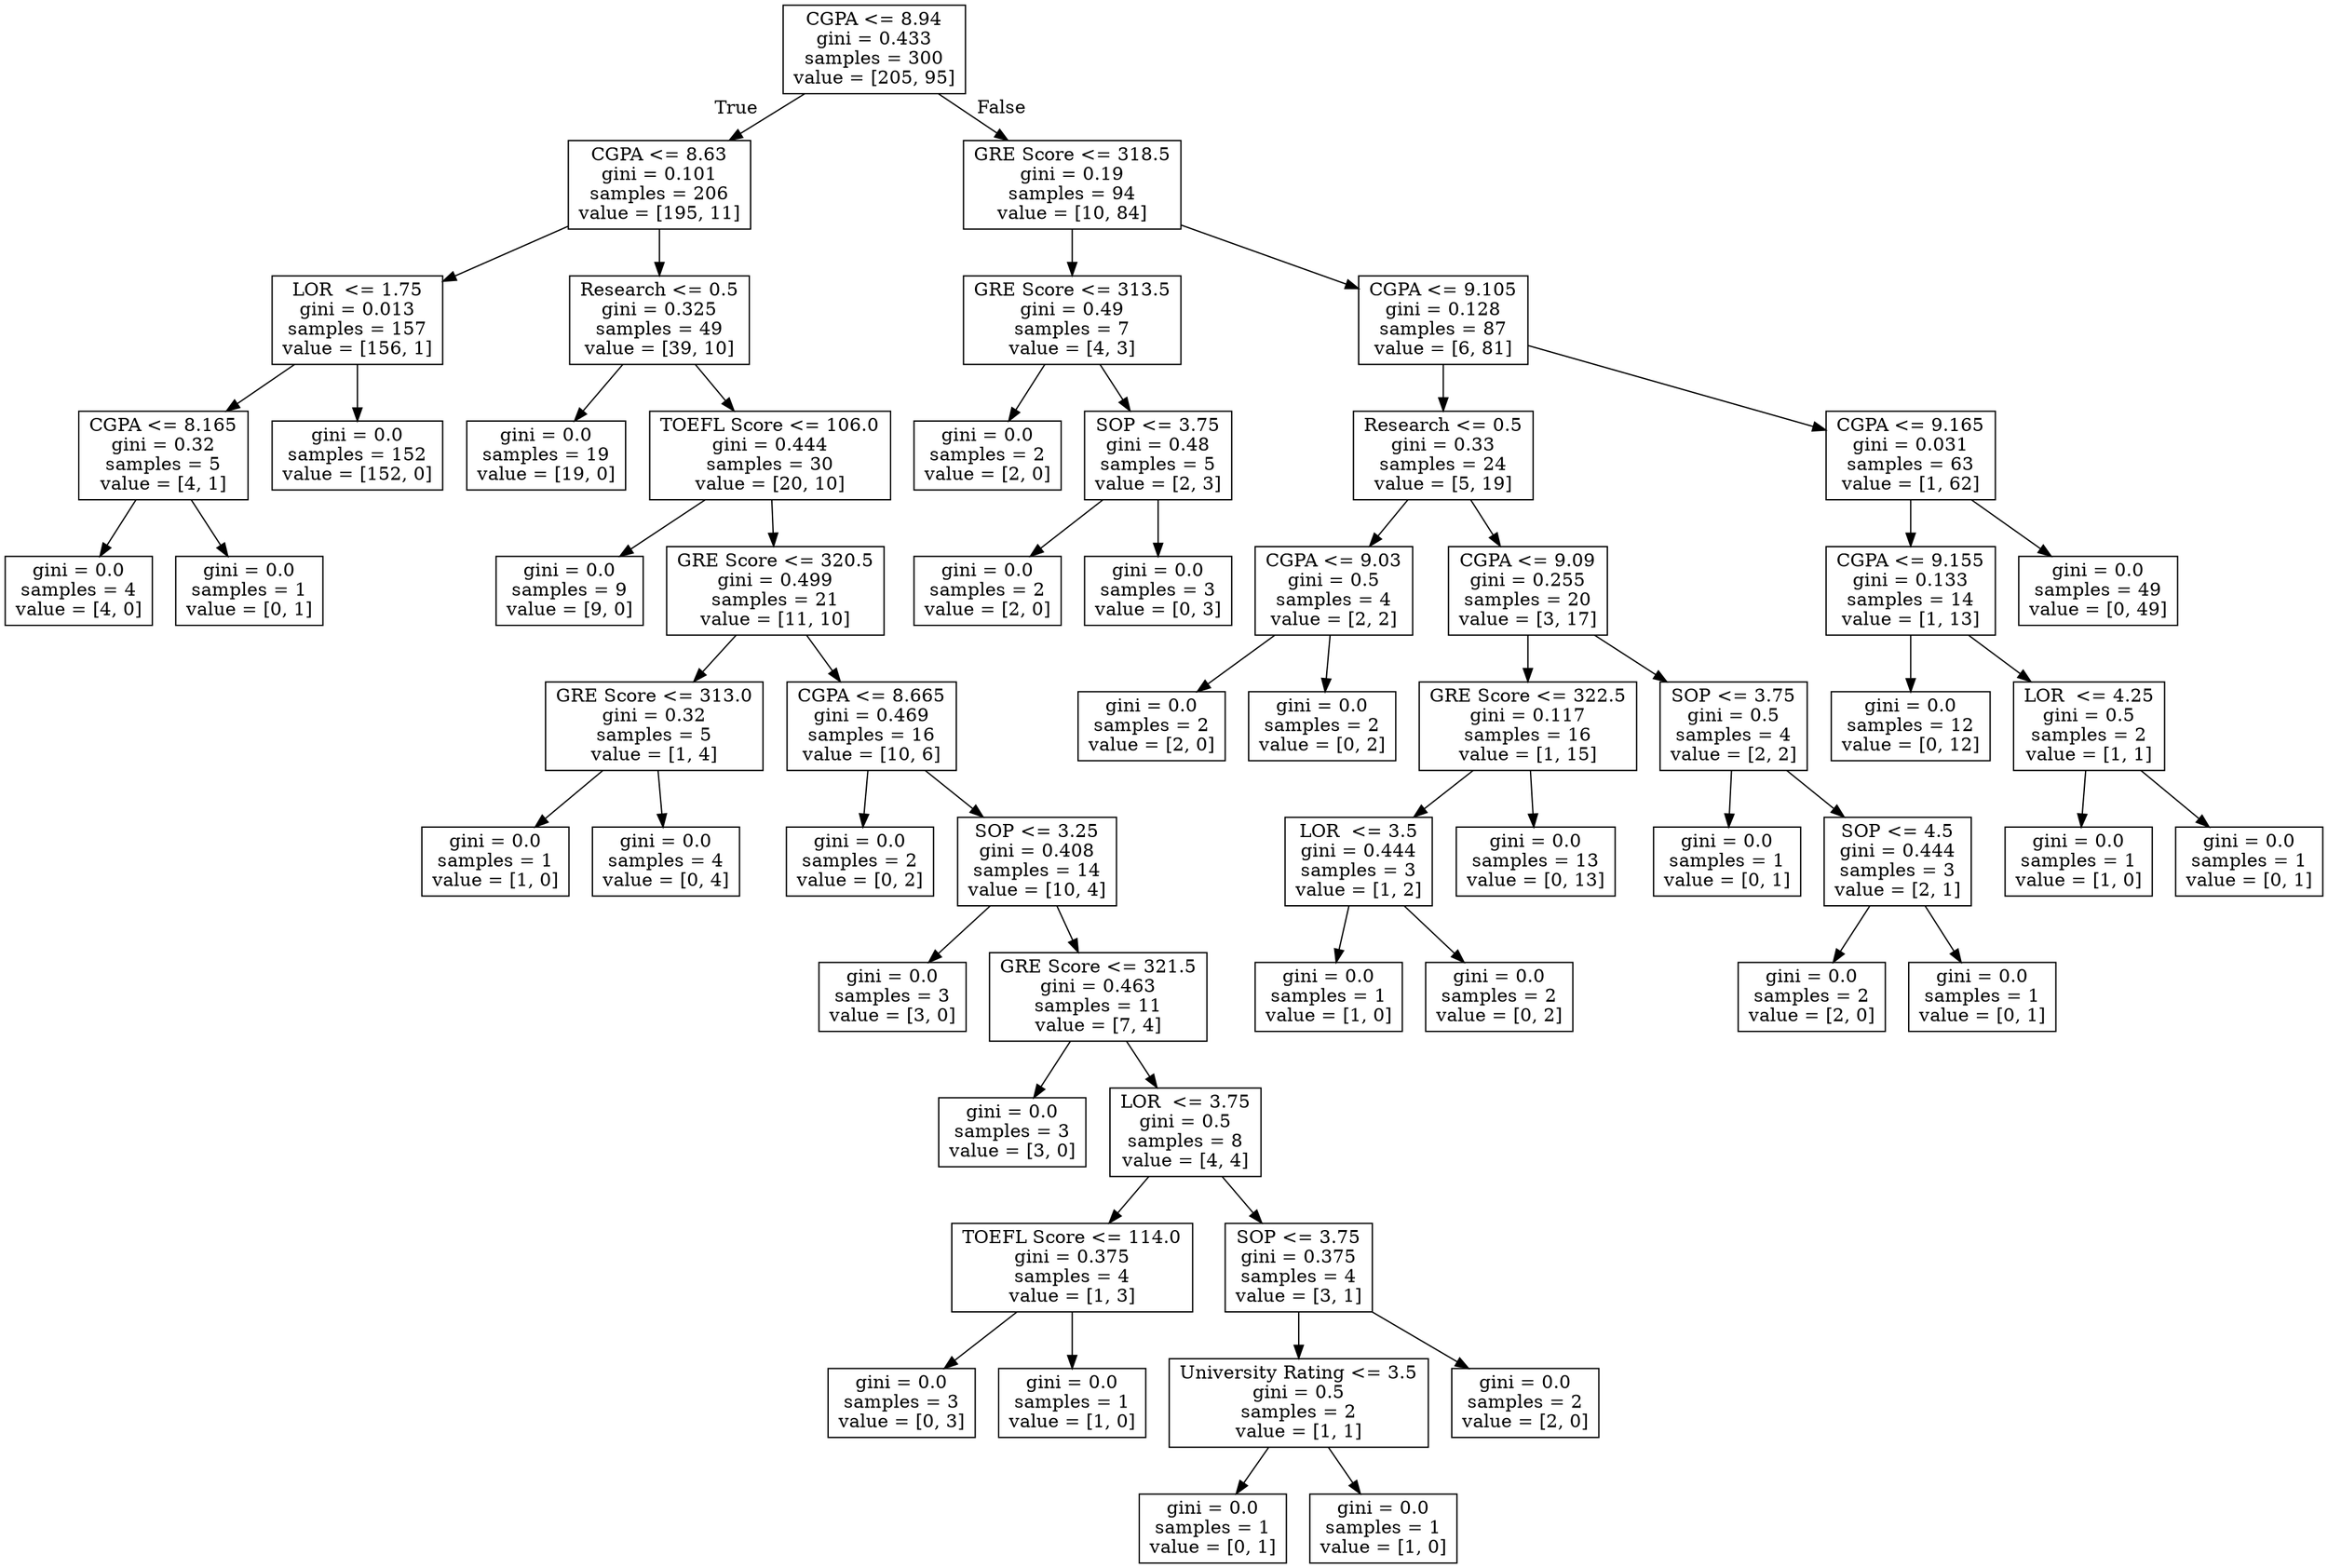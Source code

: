 digraph Tree {
node [shape=box] ;
0 [label="CGPA <= 8.94\ngini = 0.433\nsamples = 300\nvalue = [205, 95]"] ;
1 [label="CGPA <= 8.63\ngini = 0.101\nsamples = 206\nvalue = [195, 11]"] ;
0 -> 1 [labeldistance=2.5, labelangle=45, headlabel="True"] ;
2 [label="LOR  <= 1.75\ngini = 0.013\nsamples = 157\nvalue = [156, 1]"] ;
1 -> 2 ;
3 [label="CGPA <= 8.165\ngini = 0.32\nsamples = 5\nvalue = [4, 1]"] ;
2 -> 3 ;
4 [label="gini = 0.0\nsamples = 4\nvalue = [4, 0]"] ;
3 -> 4 ;
5 [label="gini = 0.0\nsamples = 1\nvalue = [0, 1]"] ;
3 -> 5 ;
6 [label="gini = 0.0\nsamples = 152\nvalue = [152, 0]"] ;
2 -> 6 ;
7 [label="Research <= 0.5\ngini = 0.325\nsamples = 49\nvalue = [39, 10]"] ;
1 -> 7 ;
8 [label="gini = 0.0\nsamples = 19\nvalue = [19, 0]"] ;
7 -> 8 ;
9 [label="TOEFL Score <= 106.0\ngini = 0.444\nsamples = 30\nvalue = [20, 10]"] ;
7 -> 9 ;
10 [label="gini = 0.0\nsamples = 9\nvalue = [9, 0]"] ;
9 -> 10 ;
11 [label="GRE Score <= 320.5\ngini = 0.499\nsamples = 21\nvalue = [11, 10]"] ;
9 -> 11 ;
12 [label="GRE Score <= 313.0\ngini = 0.32\nsamples = 5\nvalue = [1, 4]"] ;
11 -> 12 ;
13 [label="gini = 0.0\nsamples = 1\nvalue = [1, 0]"] ;
12 -> 13 ;
14 [label="gini = 0.0\nsamples = 4\nvalue = [0, 4]"] ;
12 -> 14 ;
15 [label="CGPA <= 8.665\ngini = 0.469\nsamples = 16\nvalue = [10, 6]"] ;
11 -> 15 ;
16 [label="gini = 0.0\nsamples = 2\nvalue = [0, 2]"] ;
15 -> 16 ;
17 [label="SOP <= 3.25\ngini = 0.408\nsamples = 14\nvalue = [10, 4]"] ;
15 -> 17 ;
18 [label="gini = 0.0\nsamples = 3\nvalue = [3, 0]"] ;
17 -> 18 ;
19 [label="GRE Score <= 321.5\ngini = 0.463\nsamples = 11\nvalue = [7, 4]"] ;
17 -> 19 ;
20 [label="gini = 0.0\nsamples = 3\nvalue = [3, 0]"] ;
19 -> 20 ;
21 [label="LOR  <= 3.75\ngini = 0.5\nsamples = 8\nvalue = [4, 4]"] ;
19 -> 21 ;
22 [label="TOEFL Score <= 114.0\ngini = 0.375\nsamples = 4\nvalue = [1, 3]"] ;
21 -> 22 ;
23 [label="gini = 0.0\nsamples = 3\nvalue = [0, 3]"] ;
22 -> 23 ;
24 [label="gini = 0.0\nsamples = 1\nvalue = [1, 0]"] ;
22 -> 24 ;
25 [label="SOP <= 3.75\ngini = 0.375\nsamples = 4\nvalue = [3, 1]"] ;
21 -> 25 ;
26 [label="University Rating <= 3.5\ngini = 0.5\nsamples = 2\nvalue = [1, 1]"] ;
25 -> 26 ;
27 [label="gini = 0.0\nsamples = 1\nvalue = [0, 1]"] ;
26 -> 27 ;
28 [label="gini = 0.0\nsamples = 1\nvalue = [1, 0]"] ;
26 -> 28 ;
29 [label="gini = 0.0\nsamples = 2\nvalue = [2, 0]"] ;
25 -> 29 ;
30 [label="GRE Score <= 318.5\ngini = 0.19\nsamples = 94\nvalue = [10, 84]"] ;
0 -> 30 [labeldistance=2.5, labelangle=-45, headlabel="False"] ;
31 [label="GRE Score <= 313.5\ngini = 0.49\nsamples = 7\nvalue = [4, 3]"] ;
30 -> 31 ;
32 [label="gini = 0.0\nsamples = 2\nvalue = [2, 0]"] ;
31 -> 32 ;
33 [label="SOP <= 3.75\ngini = 0.48\nsamples = 5\nvalue = [2, 3]"] ;
31 -> 33 ;
34 [label="gini = 0.0\nsamples = 2\nvalue = [2, 0]"] ;
33 -> 34 ;
35 [label="gini = 0.0\nsamples = 3\nvalue = [0, 3]"] ;
33 -> 35 ;
36 [label="CGPA <= 9.105\ngini = 0.128\nsamples = 87\nvalue = [6, 81]"] ;
30 -> 36 ;
37 [label="Research <= 0.5\ngini = 0.33\nsamples = 24\nvalue = [5, 19]"] ;
36 -> 37 ;
38 [label="CGPA <= 9.03\ngini = 0.5\nsamples = 4\nvalue = [2, 2]"] ;
37 -> 38 ;
39 [label="gini = 0.0\nsamples = 2\nvalue = [2, 0]"] ;
38 -> 39 ;
40 [label="gini = 0.0\nsamples = 2\nvalue = [0, 2]"] ;
38 -> 40 ;
41 [label="CGPA <= 9.09\ngini = 0.255\nsamples = 20\nvalue = [3, 17]"] ;
37 -> 41 ;
42 [label="GRE Score <= 322.5\ngini = 0.117\nsamples = 16\nvalue = [1, 15]"] ;
41 -> 42 ;
43 [label="LOR  <= 3.5\ngini = 0.444\nsamples = 3\nvalue = [1, 2]"] ;
42 -> 43 ;
44 [label="gini = 0.0\nsamples = 1\nvalue = [1, 0]"] ;
43 -> 44 ;
45 [label="gini = 0.0\nsamples = 2\nvalue = [0, 2]"] ;
43 -> 45 ;
46 [label="gini = 0.0\nsamples = 13\nvalue = [0, 13]"] ;
42 -> 46 ;
47 [label="SOP <= 3.75\ngini = 0.5\nsamples = 4\nvalue = [2, 2]"] ;
41 -> 47 ;
48 [label="gini = 0.0\nsamples = 1\nvalue = [0, 1]"] ;
47 -> 48 ;
49 [label="SOP <= 4.5\ngini = 0.444\nsamples = 3\nvalue = [2, 1]"] ;
47 -> 49 ;
50 [label="gini = 0.0\nsamples = 2\nvalue = [2, 0]"] ;
49 -> 50 ;
51 [label="gini = 0.0\nsamples = 1\nvalue = [0, 1]"] ;
49 -> 51 ;
52 [label="CGPA <= 9.165\ngini = 0.031\nsamples = 63\nvalue = [1, 62]"] ;
36 -> 52 ;
53 [label="CGPA <= 9.155\ngini = 0.133\nsamples = 14\nvalue = [1, 13]"] ;
52 -> 53 ;
54 [label="gini = 0.0\nsamples = 12\nvalue = [0, 12]"] ;
53 -> 54 ;
55 [label="LOR  <= 4.25\ngini = 0.5\nsamples = 2\nvalue = [1, 1]"] ;
53 -> 55 ;
56 [label="gini = 0.0\nsamples = 1\nvalue = [1, 0]"] ;
55 -> 56 ;
57 [label="gini = 0.0\nsamples = 1\nvalue = [0, 1]"] ;
55 -> 57 ;
58 [label="gini = 0.0\nsamples = 49\nvalue = [0, 49]"] ;
52 -> 58 ;
}